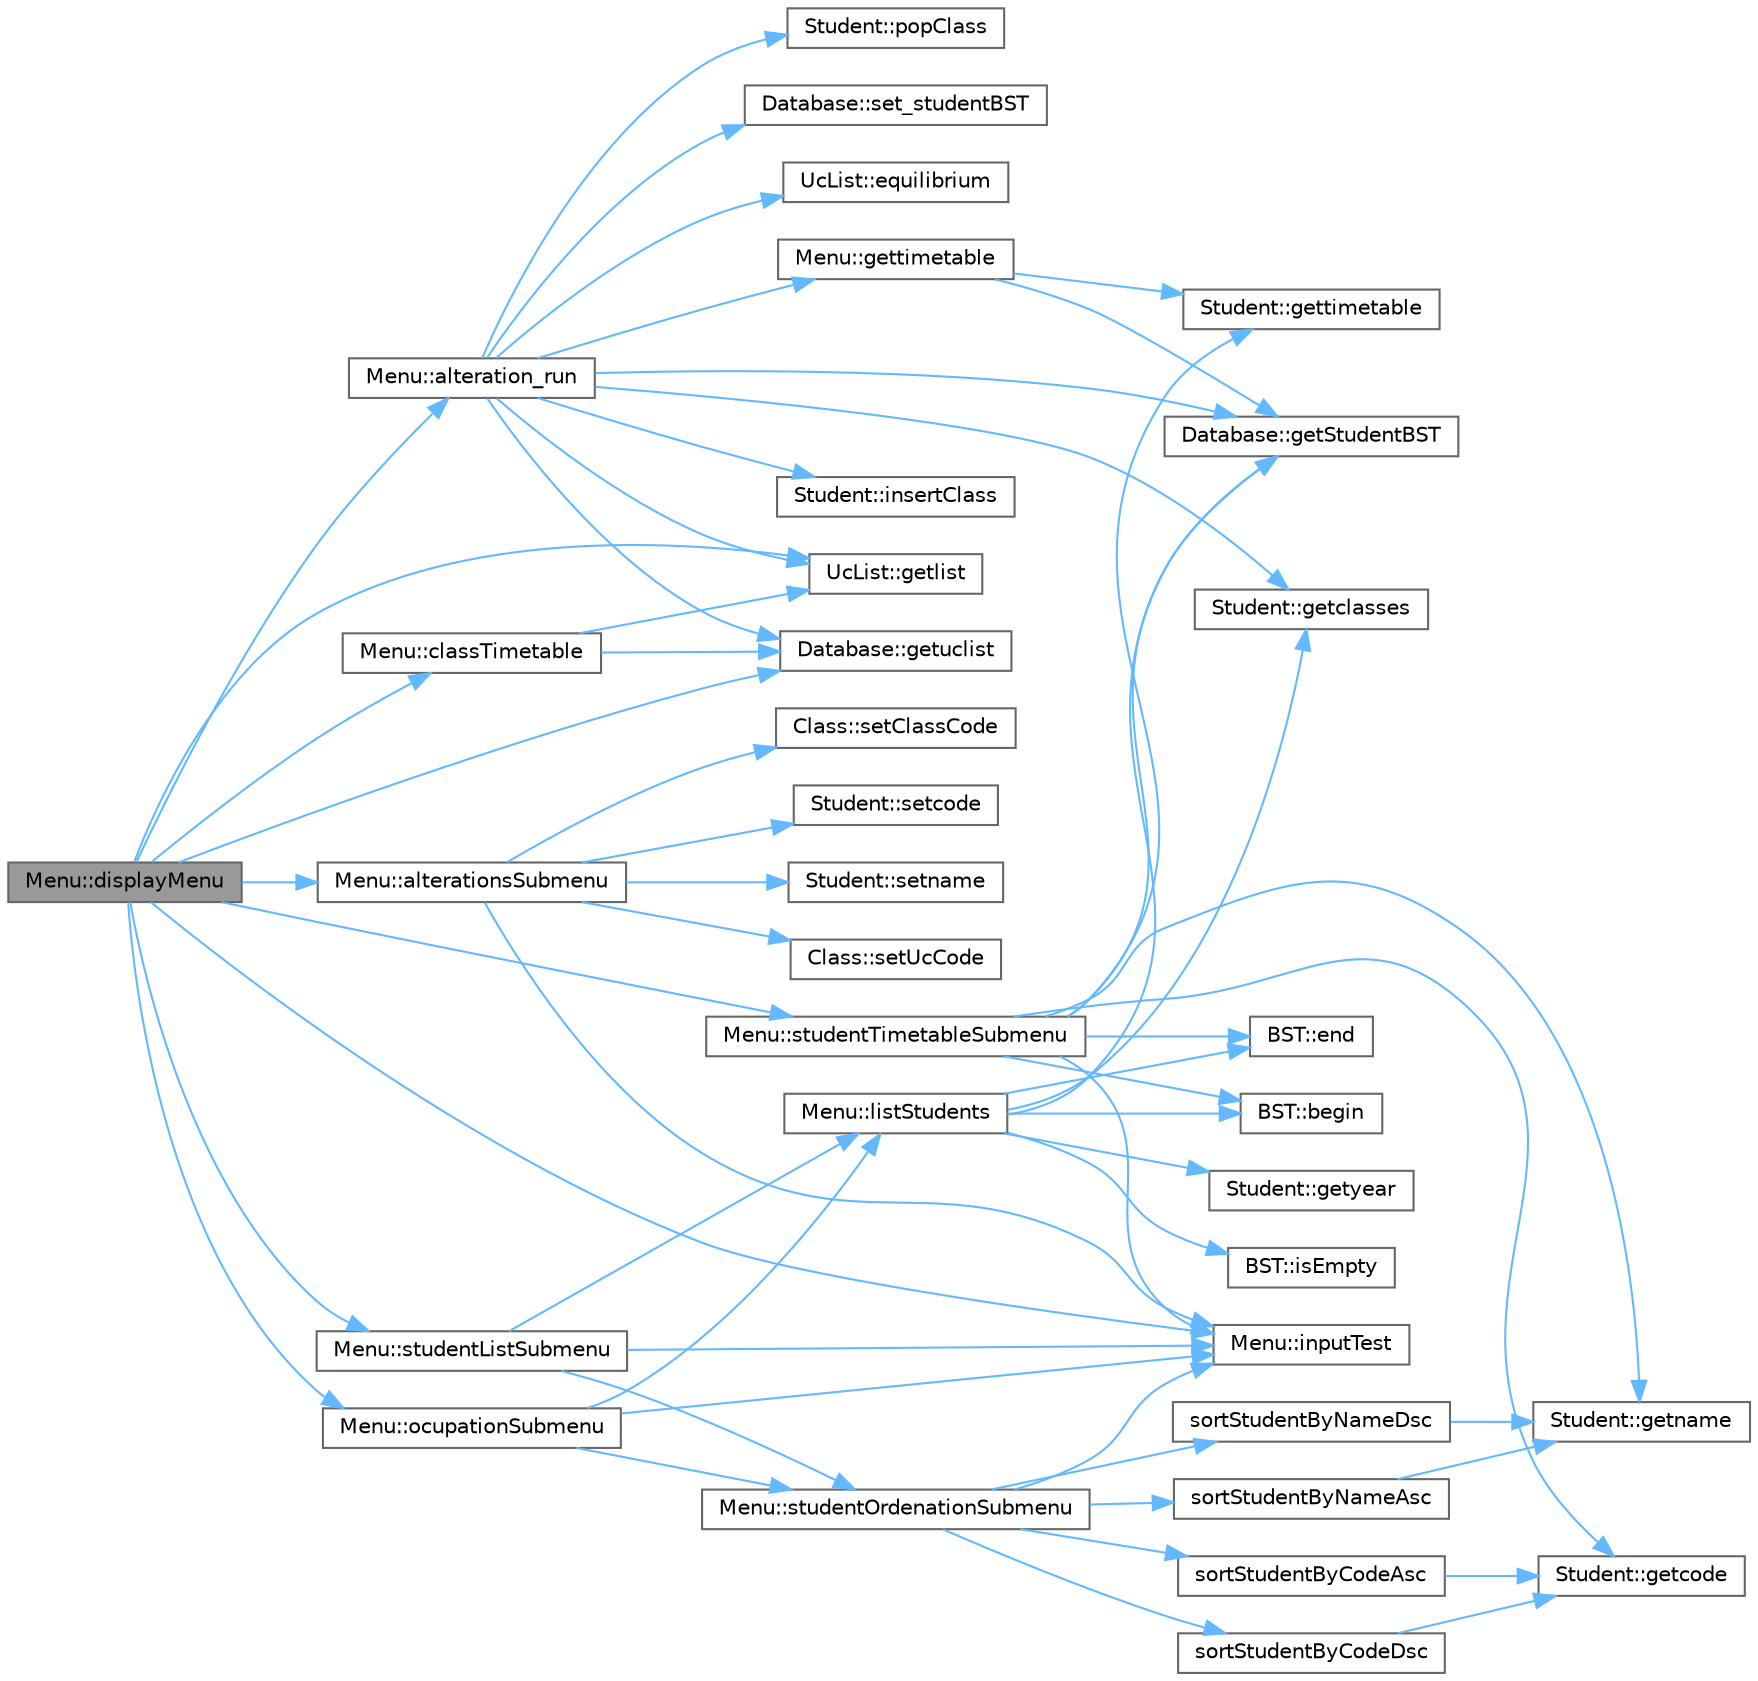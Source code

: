 digraph "Menu::displayMenu"
{
 // LATEX_PDF_SIZE
  bgcolor="transparent";
  edge [fontname=Helvetica,fontsize=10,labelfontname=Helvetica,labelfontsize=10];
  node [fontname=Helvetica,fontsize=10,shape=box,height=0.2,width=0.4];
  rankdir="LR";
  Node1 [label="Menu::displayMenu",height=0.2,width=0.4,color="gray40", fillcolor="grey60", style="filled", fontcolor="black",tooltip=" "];
  Node1 -> Node2 [color="steelblue1",style="solid"];
  Node2 [label="Menu::alteration_run",height=0.2,width=0.4,color="grey40", fillcolor="white", style="filled",URL="$class_menu.html#ab160fdc7e3fafe507a6c1cb4eecad55b",tooltip=" "];
  Node2 -> Node3 [color="steelblue1",style="solid"];
  Node3 [label="UcList::equilibrium",height=0.2,width=0.4,color="grey40", fillcolor="white", style="filled",URL="$class_uc_list.html#a9d7874b21f854242d201d53b1e57f1cf",tooltip=" "];
  Node2 -> Node4 [color="steelblue1",style="solid"];
  Node4 [label="Student::getclasses",height=0.2,width=0.4,color="grey40", fillcolor="white", style="filled",URL="$class_student.html#a7f040a07896813e615ca41ee4c5d49ec",tooltip=" "];
  Node2 -> Node5 [color="steelblue1",style="solid"];
  Node5 [label="UcList::getlist",height=0.2,width=0.4,color="grey40", fillcolor="white", style="filled",URL="$class_uc_list.html#a2a024bfebb5ff7d24c0476093c764258",tooltip=" "];
  Node2 -> Node6 [color="steelblue1",style="solid"];
  Node6 [label="Database::getStudentBST",height=0.2,width=0.4,color="grey40", fillcolor="white", style="filled",URL="$class_database.html#a18f958c2ecd596dfffd1bb75fe8fc064",tooltip=" "];
  Node2 -> Node7 [color="steelblue1",style="solid"];
  Node7 [label="Menu::gettimetable",height=0.2,width=0.4,color="grey40", fillcolor="white", style="filled",URL="$class_menu.html#a4107dacdd64502240dfedb084b974577",tooltip=" "];
  Node7 -> Node6 [color="steelblue1",style="solid"];
  Node7 -> Node8 [color="steelblue1",style="solid"];
  Node8 [label="Student::gettimetable",height=0.2,width=0.4,color="grey40", fillcolor="white", style="filled",URL="$class_student.html#a625a651999a647e37014452be2e42bf0",tooltip=" "];
  Node2 -> Node9 [color="steelblue1",style="solid"];
  Node9 [label="Database::getuclist",height=0.2,width=0.4,color="grey40", fillcolor="white", style="filled",URL="$class_database.html#ab23705a1759b594578d4a1895f71ff02",tooltip=" "];
  Node2 -> Node10 [color="steelblue1",style="solid"];
  Node10 [label="Student::insertClass",height=0.2,width=0.4,color="grey40", fillcolor="white", style="filled",URL="$class_student.html#aa66c65d4f149db37a4fdfceb49d4b2f9",tooltip=" "];
  Node2 -> Node11 [color="steelblue1",style="solid"];
  Node11 [label="Student::popClass",height=0.2,width=0.4,color="grey40", fillcolor="white", style="filled",URL="$class_student.html#a1262c1a0a1f01d2fc56a69ea78c7180e",tooltip=" "];
  Node2 -> Node12 [color="steelblue1",style="solid"];
  Node12 [label="Database::set_studentBST",height=0.2,width=0.4,color="grey40", fillcolor="white", style="filled",URL="$class_database.html#ac9be694385251bc28ea63abbcef7a546",tooltip=" "];
  Node1 -> Node13 [color="steelblue1",style="solid"];
  Node13 [label="Menu::alterationsSubmenu",height=0.2,width=0.4,color="grey40", fillcolor="white", style="filled",URL="$class_menu.html#adec0d56f12a933c91e2c24725909aff9",tooltip=" "];
  Node13 -> Node14 [color="steelblue1",style="solid"];
  Node14 [label="Menu::inputTest",height=0.2,width=0.4,color="grey40", fillcolor="white", style="filled",URL="$class_menu.html#a45c46b7c959211a176f7c016c1fedd0d",tooltip="Tests if the."];
  Node13 -> Node15 [color="steelblue1",style="solid"];
  Node15 [label="Class::setClassCode",height=0.2,width=0.4,color="grey40", fillcolor="white", style="filled",URL="$class_class.html#a67b1fdcc113bc7ab0c86fb572fc54a27",tooltip="set classCode with"];
  Node13 -> Node16 [color="steelblue1",style="solid"];
  Node16 [label="Student::setcode",height=0.2,width=0.4,color="grey40", fillcolor="white", style="filled",URL="$class_student.html#a055188589afd04671f5500e125007ff3",tooltip=" "];
  Node13 -> Node17 [color="steelblue1",style="solid"];
  Node17 [label="Student::setname",height=0.2,width=0.4,color="grey40", fillcolor="white", style="filled",URL="$class_student.html#a631b721fa1276cbb5939944170fa99df",tooltip=" "];
  Node13 -> Node18 [color="steelblue1",style="solid"];
  Node18 [label="Class::setUcCode",height=0.2,width=0.4,color="grey40", fillcolor="white", style="filled",URL="$class_class.html#a3f70146e4061064a3ec336ce1b13e614",tooltip="set UcCode with"];
  Node1 -> Node19 [color="steelblue1",style="solid"];
  Node19 [label="Menu::classTimetable",height=0.2,width=0.4,color="grey40", fillcolor="white", style="filled",URL="$class_menu.html#a80a0b224b7eda1e69c8fd176eb6c0a28",tooltip=" "];
  Node19 -> Node5 [color="steelblue1",style="solid"];
  Node19 -> Node9 [color="steelblue1",style="solid"];
  Node1 -> Node5 [color="steelblue1",style="solid"];
  Node1 -> Node9 [color="steelblue1",style="solid"];
  Node1 -> Node14 [color="steelblue1",style="solid"];
  Node1 -> Node20 [color="steelblue1",style="solid"];
  Node20 [label="Menu::ocupationSubmenu",height=0.2,width=0.4,color="grey40", fillcolor="white", style="filled",URL="$class_menu.html#a66bfcd7feed22bffdf67e95cdc187bba",tooltip=" "];
  Node20 -> Node14 [color="steelblue1",style="solid"];
  Node20 -> Node21 [color="steelblue1",style="solid"];
  Node21 [label="Menu::listStudents",height=0.2,width=0.4,color="grey40", fillcolor="white", style="filled",URL="$class_menu.html#a33ef85a46cfafe9bf1895e0dab5575cc",tooltip="Recieves an integer that controls how the students will be listed."];
  Node21 -> Node22 [color="steelblue1",style="solid"];
  Node22 [label="BST::begin",height=0.2,width=0.4,color="grey40", fillcolor="white", style="filled",URL="$class_b_s_t.html#abd4bba3fab03db378625b029d6231475",tooltip=" "];
  Node21 -> Node23 [color="steelblue1",style="solid"];
  Node23 [label="BST::end",height=0.2,width=0.4,color="grey40", fillcolor="white", style="filled",URL="$class_b_s_t.html#a37dae0b027ab3f89a75669f6e3f8221c",tooltip=" "];
  Node21 -> Node4 [color="steelblue1",style="solid"];
  Node21 -> Node6 [color="steelblue1",style="solid"];
  Node21 -> Node24 [color="steelblue1",style="solid"];
  Node24 [label="Student::getyear",height=0.2,width=0.4,color="grey40", fillcolor="white", style="filled",URL="$class_student.html#af3c07982630a94ef946bff7fcf4ec0cf",tooltip=" "];
  Node21 -> Node25 [color="steelblue1",style="solid"];
  Node25 [label="BST::isEmpty",height=0.2,width=0.4,color="grey40", fillcolor="white", style="filled",URL="$class_b_s_t.html#ad754d9ddf980e7f8e55a01c1a03cacce",tooltip=" "];
  Node20 -> Node26 [color="steelblue1",style="solid"];
  Node26 [label="Menu::studentOrdenationSubmenu",height=0.2,width=0.4,color="grey40", fillcolor="white", style="filled",URL="$class_menu.html#ac2a973a74d498075f2e37b9e0b0b382e",tooltip=" "];
  Node26 -> Node14 [color="steelblue1",style="solid"];
  Node26 -> Node27 [color="steelblue1",style="solid"];
  Node27 [label="sortStudentByCodeAsc",height=0.2,width=0.4,color="grey40", fillcolor="white", style="filled",URL="$_sort_form_8cpp.html#a38cb3135720ff9a2c9d08ec6d04e9a3f",tooltip=" "];
  Node27 -> Node28 [color="steelblue1",style="solid"];
  Node28 [label="Student::getcode",height=0.2,width=0.4,color="grey40", fillcolor="white", style="filled",URL="$class_student.html#ae42d9768dc13bd1a3f50b4f410579d71",tooltip=" "];
  Node26 -> Node29 [color="steelblue1",style="solid"];
  Node29 [label="sortStudentByCodeDsc",height=0.2,width=0.4,color="grey40", fillcolor="white", style="filled",URL="$_sort_form_8cpp.html#a3d33904dfb79765d372fec66ad72ab0a",tooltip=" "];
  Node29 -> Node28 [color="steelblue1",style="solid"];
  Node26 -> Node30 [color="steelblue1",style="solid"];
  Node30 [label="sortStudentByNameAsc",height=0.2,width=0.4,color="grey40", fillcolor="white", style="filled",URL="$_sort_form_8cpp.html#a110e0031e0773ad2f8b6ac729d648701",tooltip=" "];
  Node30 -> Node31 [color="steelblue1",style="solid"];
  Node31 [label="Student::getname",height=0.2,width=0.4,color="grey40", fillcolor="white", style="filled",URL="$class_student.html#a7930854c6bddef61a6883b10ed651183",tooltip=" "];
  Node26 -> Node32 [color="steelblue1",style="solid"];
  Node32 [label="sortStudentByNameDsc",height=0.2,width=0.4,color="grey40", fillcolor="white", style="filled",URL="$_sort_form_8cpp.html#ade8e7f66ba0e83112886332070d19bd2",tooltip=" "];
  Node32 -> Node31 [color="steelblue1",style="solid"];
  Node1 -> Node33 [color="steelblue1",style="solid"];
  Node33 [label="Menu::studentListSubmenu",height=0.2,width=0.4,color="grey40", fillcolor="white", style="filled",URL="$class_menu.html#ac43c1c1e767f70adbecc90015bd87ade",tooltip="The submenu for option [21]Student List."];
  Node33 -> Node14 [color="steelblue1",style="solid"];
  Node33 -> Node21 [color="steelblue1",style="solid"];
  Node33 -> Node26 [color="steelblue1",style="solid"];
  Node1 -> Node34 [color="steelblue1",style="solid"];
  Node34 [label="Menu::studentTimetableSubmenu",height=0.2,width=0.4,color="grey40", fillcolor="white", style="filled",URL="$class_menu.html#a720c421007021677a178299e9db22440",tooltip=" "];
  Node34 -> Node22 [color="steelblue1",style="solid"];
  Node34 -> Node23 [color="steelblue1",style="solid"];
  Node34 -> Node28 [color="steelblue1",style="solid"];
  Node34 -> Node31 [color="steelblue1",style="solid"];
  Node34 -> Node6 [color="steelblue1",style="solid"];
  Node34 -> Node8 [color="steelblue1",style="solid"];
  Node34 -> Node14 [color="steelblue1",style="solid"];
}
